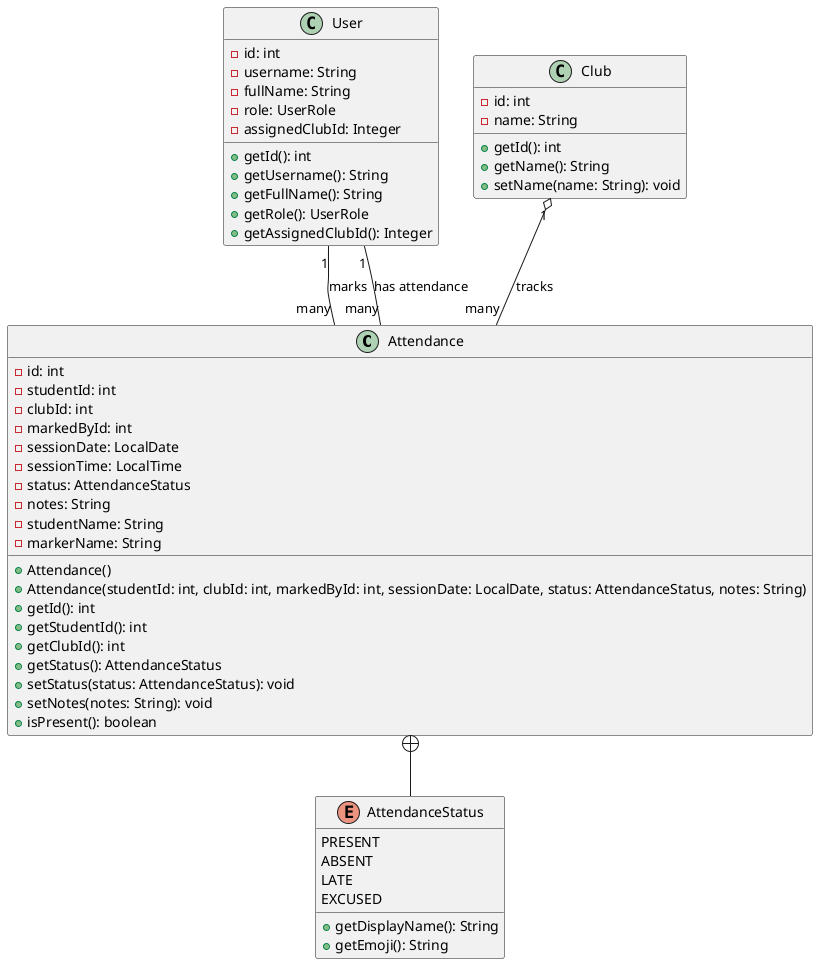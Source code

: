 @startuml Attendance System

class Attendance {
  - id: int
  - studentId: int
  - clubId: int
  - markedById: int
  - sessionDate: LocalDate
  - sessionTime: LocalTime
  - status: AttendanceStatus
  - notes: String
  - studentName: String
  - markerName: String
  + Attendance()
  + Attendance(studentId: int, clubId: int, markedById: int, sessionDate: LocalDate, status: AttendanceStatus, notes: String)
  + getId(): int
  + getStudentId(): int
  + getClubId(): int
  + getStatus(): AttendanceStatus
  + setStatus(status: AttendanceStatus): void
  + setNotes(notes: String): void
  + isPresent(): boolean
}

class User {
  - id: int
  - username: String
  - fullName: String
  - role: UserRole
  - assignedClubId: Integer
  + getId(): int
  + getUsername(): String
  + getFullName(): String
  + getRole(): UserRole
  + getAssignedClubId(): Integer
}

class Club {
  - id: int
  - name: String
  + getId(): int
  + getName(): String
  + setName(name: String): void
}

enum AttendanceStatus {
  PRESENT
  ABSENT
  LATE
  EXCUSED
  + getDisplayName(): String
  + getEmoji(): String
}

User "1" -- "many" Attendance : marks
User "1" -- "many" Attendance : has attendance
Club "1" o-- "many" Attendance : tracks
Attendance +-- AttendanceStatus

@enduml
